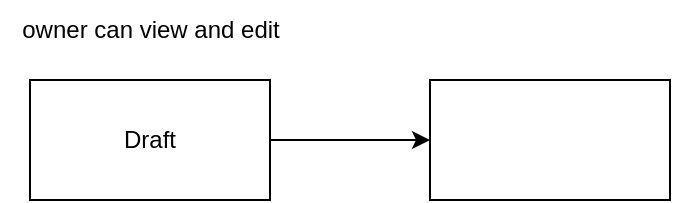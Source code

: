<mxfile version="21.3.6" type="github">
  <diagram name="Page-1" id="kLUA6TsU8sL8LGA2KK4X">
    <mxGraphModel dx="711" dy="441" grid="1" gridSize="10" guides="1" tooltips="1" connect="1" arrows="1" fold="1" page="1" pageScale="1" pageWidth="850" pageHeight="1100" math="0" shadow="0">
      <root>
        <mxCell id="0" />
        <mxCell id="1" parent="0" />
        <mxCell id="IocjMU5OBaOiECZsumAb-3" style="edgeStyle=orthogonalEdgeStyle;rounded=0;orthogonalLoop=1;jettySize=auto;html=1;entryX=0;entryY=0.5;entryDx=0;entryDy=0;" edge="1" parent="1" source="IocjMU5OBaOiECZsumAb-1" target="IocjMU5OBaOiECZsumAb-2">
          <mxGeometry relative="1" as="geometry" />
        </mxCell>
        <mxCell id="IocjMU5OBaOiECZsumAb-1" value="Draft" style="rounded=0;whiteSpace=wrap;html=1;" vertex="1" parent="1">
          <mxGeometry x="80" y="190" width="120" height="60" as="geometry" />
        </mxCell>
        <mxCell id="IocjMU5OBaOiECZsumAb-2" value="" style="rounded=0;whiteSpace=wrap;html=1;" vertex="1" parent="1">
          <mxGeometry x="280" y="190" width="120" height="60" as="geometry" />
        </mxCell>
        <mxCell id="IocjMU5OBaOiECZsumAb-4" value="owner can view and edit" style="text;html=1;align=center;verticalAlign=middle;resizable=0;points=[];autosize=1;strokeColor=none;fillColor=none;" vertex="1" parent="1">
          <mxGeometry x="65" y="150" width="150" height="30" as="geometry" />
        </mxCell>
      </root>
    </mxGraphModel>
  </diagram>
</mxfile>
